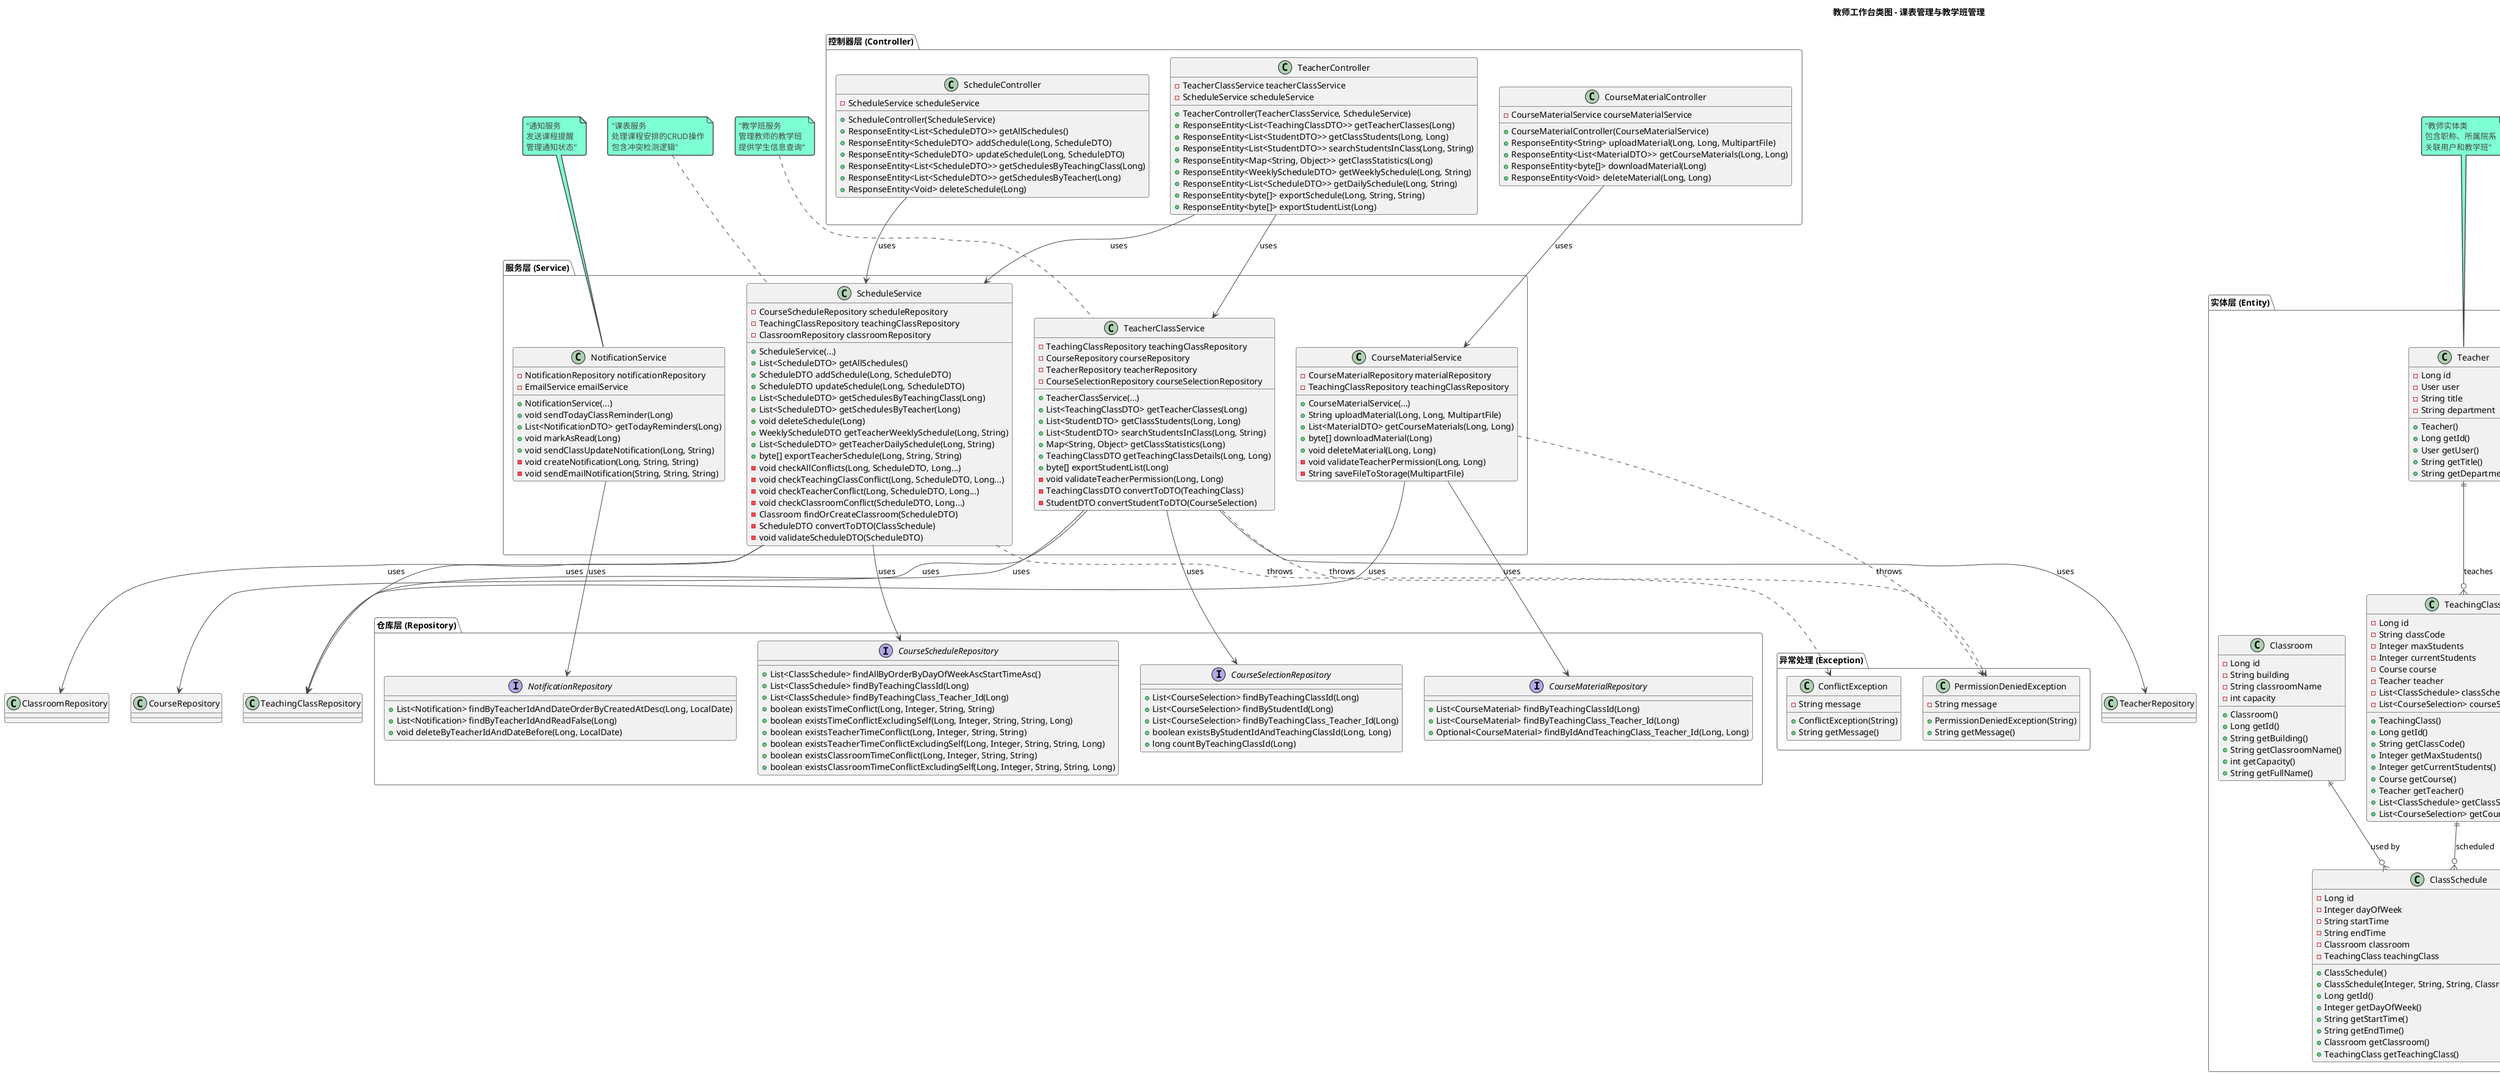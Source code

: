 @startuml 教师工作台类图

!theme vibrant

title 教师工作台类图 - 课表管理与教学班管理

package "实体层 (Entity)" {
    class Teacher {
        -Long id
        -User user
        -String title
        -String department
        +Teacher()
        +Long getId()
        +User getUser()
        +String getTitle()
        +String getDepartment()
    }

    class TeachingClass {
        -Long id
        -String classCode
        -Integer maxStudents
        -Integer currentStudents
        -Course course
        -Teacher teacher
        -List<ClassSchedule> classSchedules
        -List<CourseSelection> courseSelections
        +TeachingClass()
        +Long getId()
        +String getClassCode()
        +Integer getMaxStudents()
        +Integer getCurrentStudents()
        +Course getCourse()
        +Teacher getTeacher()
        +List<ClassSchedule> getClassSchedules()
        +List<CourseSelection> getCourseSelections()
    }

    class ClassSchedule {
        -Long id
        -Integer dayOfWeek
        -String startTime
        -String endTime
        -Classroom classroom
        -TeachingClass teachingClass
        +ClassSchedule()
        +ClassSchedule(Integer, String, String, Classroom, TeachingClass)
        +Long getId()
        +Integer getDayOfWeek()
        +String getStartTime()
        +String getEndTime()
        +Classroom getClassroom()
        +TeachingClass getTeachingClass()
    }

    class CourseSelection {
        -Long id
        -Student student
        -TeachingClass teachingClass
        -LocalDateTime selectionTime
        +CourseSelection()
        +Long getId()
        +Student getStudent()
        +TeachingClass getTeachingClass()
        +LocalDateTime getSelectionTime()
    }

    class Course {
        -Long id
        -String classCode
        -String courseName
        -Double credit
        -Integer hours
        -String description
        -LocalDateTime created_at
        +Course()
        +Long getId()
        +String getName()
        +String getClassCode()
        +Double getCredit()
        +Integer getHours()
        +String getDescription()
    }

    class Classroom {
        -Long id
        -String building
        -String classroomName
        -int capacity
        +Classroom()
        +Long getId()
        +String getBuilding()
        +String getClassroomName()
        +int getCapacity()
        +String getFullName()
    }

    class Student {
        -Long id
        -User user
        -String grade
        -String className
        -List<CourseSelection> courseSelections
        +Student()
        +Long getId()
        +User getUser()
        +String getGrade()
        +String getClassName()
        +List<CourseSelection> getCourseSelections()
    }
}

package "数据传输对象 (DTO)" {
    class ScheduleDTO {
        -Long id
        -Integer dayOfWeek
        -String startTime
        -String endTime
        -String classroomName
        -String building
        -Long classroomId
        -Long teachingClassId
        -String courseName
        -String teacherName
        +ScheduleDTO()
        +static ScheduleDTO fromClassSchedule(ClassSchedule)
    }

    class TeachingClassDTO {
        -Long id
        -String classCode
        -Integer maxStudents
        -Integer currentStudents
        -Long courseId
        -String courseName
        -Long teacherId
        -String teacherName
        -String department
        -List<StudentDTO> students
        +TeachingClassDTO()
        +static TeachingClassDTO fromTeachingClass(TeachingClass)
    }

    class StudentDTO {
        -Long id
        -String username
        -String realName
        -String grade
        -String className
        -String email
        -LocalDateTime selectionTime
        +StudentDTO()
        +static StudentDTO fromStudent(Student)
        +static StudentDTO fromCourseSelection(CourseSelection)
    }

    class CourseInfoDTO {
        -Long id
        -String classCode
        -String courseName
        -Double credit
        -Integer hours
        -String description
        -String teacherName
        -String department
        -List<ScheduleDTO> schedules
        +CourseInfoDTO()
        +static CourseInfoDTO fromCourse(Course, Teacher)
    }

    class WeeklyScheduleDTO {
        -String weekStart
        -String weekEnd
        -Map<Integer, List<ScheduleDTO>> dailySchedules
        -int totalClasses
        -List<String> courseNames
        +WeeklyScheduleDTO()
        +WeeklyScheduleDTO(String, String)
        +void addSchedule(ScheduleDTO)
        +List<ScheduleDTO> getSchedulesForDay(Integer)
    }
}

package "控制器层 (Controller)" {
    class ScheduleController {
        -ScheduleService scheduleService
        +ScheduleController(ScheduleService)
        +ResponseEntity<List<ScheduleDTO>> getAllSchedules()
        +ResponseEntity<ScheduleDTO> addSchedule(Long, ScheduleDTO)
        +ResponseEntity<ScheduleDTO> updateSchedule(Long, ScheduleDTO)
        +ResponseEntity<List<ScheduleDTO>> getSchedulesByTeachingClass(Long)
        +ResponseEntity<List<ScheduleDTO>> getSchedulesByTeacher(Long)
        +ResponseEntity<Void> deleteSchedule(Long)
    }

    class TeacherController {
        -TeacherClassService teacherClassService
        -ScheduleService scheduleService
        +TeacherController(TeacherClassService, ScheduleService)
        +ResponseEntity<List<TeachingClassDTO>> getTeacherClasses(Long)
        +ResponseEntity<List<StudentDTO>> getClassStudents(Long, Long)
        +ResponseEntity<List<StudentDTO>> searchStudentsInClass(Long, String)
        +ResponseEntity<Map<String, Object>> getClassStatistics(Long)
        +ResponseEntity<WeeklyScheduleDTO> getWeeklySchedule(Long, String)
        +ResponseEntity<List<ScheduleDTO>> getDailySchedule(Long, String)
        +ResponseEntity<byte[]> exportSchedule(Long, String, String)
        +ResponseEntity<byte[]> exportStudentList(Long)
    }

    class CourseMaterialController {
        -CourseMaterialService courseMaterialService
        +CourseMaterialController(CourseMaterialService)
        +ResponseEntity<String> uploadMaterial(Long, Long, MultipartFile)
        +ResponseEntity<List<MaterialDTO>> getCourseMaterials(Long, Long)
        +ResponseEntity<byte[]> downloadMaterial(Long)
        +ResponseEntity<Void> deleteMaterial(Long, Long)
    }
}

package "服务层 (Service)" {
    class ScheduleService {
        -CourseScheduleRepository scheduleRepository
        -TeachingClassRepository teachingClassRepository
        -ClassroomRepository classroomRepository
        +ScheduleService(...)
        +List<ScheduleDTO> getAllSchedules()
        +ScheduleDTO addSchedule(Long, ScheduleDTO)
        +ScheduleDTO updateSchedule(Long, ScheduleDTO)
        +List<ScheduleDTO> getSchedulesByTeachingClass(Long)
        +List<ScheduleDTO> getSchedulesByTeacher(Long)
        +void deleteSchedule(Long)
        +WeeklyScheduleDTO getTeacherWeeklySchedule(Long, String)
        +List<ScheduleDTO> getTeacherDailySchedule(Long, String)
        +byte[] exportTeacherSchedule(Long, String, String)
        -void checkAllConflicts(Long, ScheduleDTO, Long...)
        -void checkTeachingClassConflict(Long, ScheduleDTO, Long...)
        -void checkTeacherConflict(Long, ScheduleDTO, Long...)
        -void checkClassroomConflict(ScheduleDTO, Long...)
        -Classroom findOrCreateClassroom(ScheduleDTO)
        -ScheduleDTO convertToDTO(ClassSchedule)
        -void validateScheduleDTO(ScheduleDTO)
    }

    class TeacherClassService {
        -TeachingClassRepository teachingClassRepository
        -CourseRepository courseRepository
        -TeacherRepository teacherRepository
        -CourseSelectionRepository courseSelectionRepository
        +TeacherClassService(...)
        +List<TeachingClassDTO> getTeacherClasses(Long)
        +List<StudentDTO> getClassStudents(Long, Long)
        +List<StudentDTO> searchStudentsInClass(Long, String)
        +Map<String, Object> getClassStatistics(Long)
        +TeachingClassDTO getTeachingClassDetails(Long, Long)
        +byte[] exportStudentList(Long)
        -void validateTeacherPermission(Long, Long)
        -TeachingClassDTO convertToDTO(TeachingClass)
        -StudentDTO convertStudentToDTO(CourseSelection)
    }

    class CourseMaterialService {
        -CourseMaterialRepository materialRepository
        -TeachingClassRepository teachingClassRepository
        +CourseMaterialService(...)
        +String uploadMaterial(Long, Long, MultipartFile)
        +List<MaterialDTO> getCourseMaterials(Long, Long)
        +byte[] downloadMaterial(Long)
        +void deleteMaterial(Long, Long)
        -void validateTeacherPermission(Long, Long)
        -String saveFileToStorage(MultipartFile)
    }

    class NotificationService {
        -NotificationRepository notificationRepository
        -EmailService emailService
        +NotificationService(...)
        +void sendTodayClassReminder(Long)
        +List<NotificationDTO> getTodayReminders(Long)
        +void markAsRead(Long)
        +void sendClassUpdateNotification(Long, String)
        -void createNotification(Long, String, String)
        -void sendEmailNotification(String, String, String)
    }
}

package "仓库层 (Repository)" {
    interface CourseScheduleRepository {
        +List<ClassSchedule> findAllByOrderByDayOfWeekAscStartTimeAsc()
        +List<ClassSchedule> findByTeachingClassId(Long)
        +List<ClassSchedule> findByTeachingClass_Teacher_Id(Long)
        +boolean existsTimeConflict(Long, Integer, String, String)
        +boolean existsTimeConflictExcludingSelf(Long, Integer, String, String, Long)
        +boolean existsTeacherTimeConflict(Long, Integer, String, String)
        +boolean existsTeacherTimeConflictExcludingSelf(Long, Integer, String, String, Long)
        +boolean existsClassroomTimeConflict(Long, Integer, String, String)
        +boolean existsClassroomTimeConflictExcludingSelf(Long, Integer, String, String, Long)
    }

    interface CourseSelectionRepository {
        +List<CourseSelection> findByTeachingClassId(Long)
        +List<CourseSelection> findByStudentId(Long)
        +List<CourseSelection> findByTeachingClass_Teacher_Id(Long)
        +boolean existsByStudentIdAndTeachingClassId(Long, Long)
        +long countByTeachingClassId(Long)
    }

    interface CourseMaterialRepository {
        +List<CourseMaterial> findByTeachingClassId(Long)
        +List<CourseMaterial> findByTeachingClass_Teacher_Id(Long)
        +Optional<CourseMaterial> findByIdAndTeachingClass_Teacher_Id(Long, Long)
    }

    interface NotificationRepository {
        +List<Notification> findByTeacherIdAndDateOrderByCreatedAtDesc(Long, LocalDate)
        +List<Notification> findByTeacherIdAndReadFalse(Long)
        +void deleteByTeacherIdAndDateBefore(Long, LocalDate)
    }
}

package "异常处理 (Exception)" {
    class ConflictException {
        -String message
        +ConflictException(String)
        +String getMessage()
    }

    class PermissionDeniedException {
        -String message
        +PermissionDeniedException(String)
        +String getMessage()
    }
}

' 关系定义
Teacher ||--o{ TeachingClass : teaches
TeachingClass ||--o{ ClassSchedule : scheduled
TeachingClass ||--o{ CourseSelection : enrolled
Course ||--o{ TeachingClass : offered as
Classroom ||--o{ ClassSchedule : used by
Student ||--o{ CourseSelection : selects

ScheduleController --> ScheduleService : uses
TeacherController --> TeacherClassService : uses
TeacherController --> ScheduleService : uses
CourseMaterialController --> CourseMaterialService : uses

ScheduleService --> CourseScheduleRepository : uses
ScheduleService --> TeachingClassRepository : uses
ScheduleService --> ClassroomRepository : uses
TeacherClassService --> TeachingClassRepository : uses
TeacherClassService --> CourseRepository : uses
TeacherClassService --> TeacherRepository : uses
TeacherClassService --> CourseSelectionRepository : uses
CourseMaterialService --> CourseMaterialRepository : uses
CourseMaterialService --> TeachingClassRepository : uses
NotificationService --> NotificationRepository : uses

ScheduleDTO ..> ClassSchedule : converts from
TeachingClassDTO ..> TeachingClass : converts from
StudentDTO ..> Student : converts from
StudentDTO ..> CourseSelection : converts from
CourseInfoDTO ..> Course : converts from
WeeklyScheduleDTO ..> ScheduleDTO : aggregates

ScheduleService ..> ConflictException : throws
TeacherClassService ..> PermissionDeniedException : throws
CourseMaterialService ..> PermissionDeniedException : throws

note top of Teacher : "教师实体类\n包含职称、所属院系\n关联用户和教学班"

note top of ScheduleService : "课表服务\n处理课程安排的CRUD操作\n包含冲突检测逻辑"

note top of TeacherClassService : "教学班服务\n管理教师的教学班\n提供学生信息查询"

note top of NotificationService : "通知服务\n发送课程提醒\n管理通知状态"

@enduml 